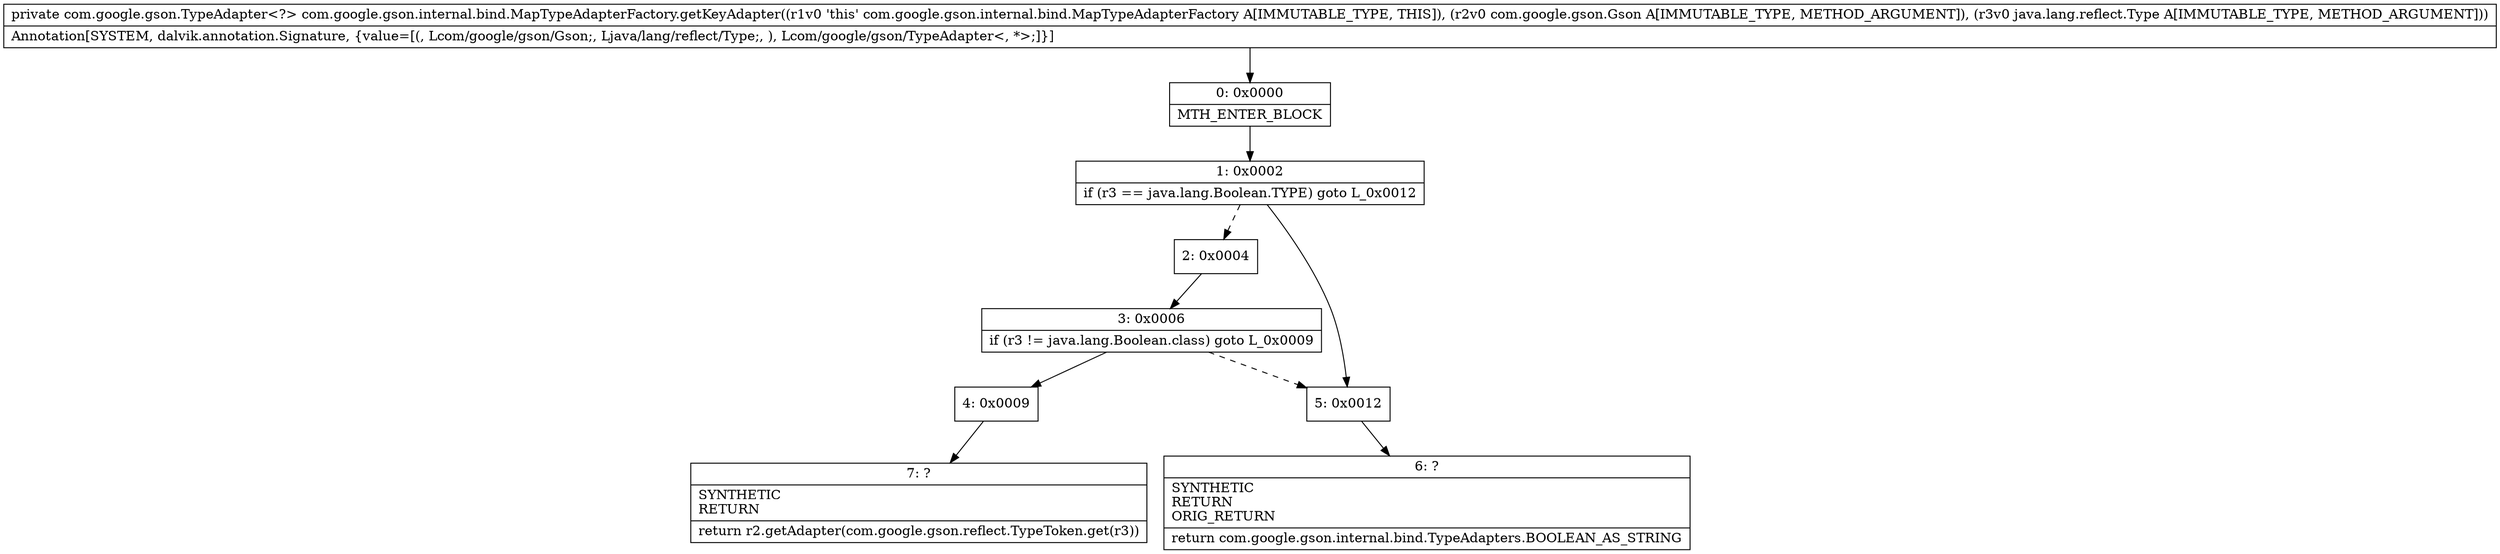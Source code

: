 digraph "CFG forcom.google.gson.internal.bind.MapTypeAdapterFactory.getKeyAdapter(Lcom\/google\/gson\/Gson;Ljava\/lang\/reflect\/Type;)Lcom\/google\/gson\/TypeAdapter;" {
Node_0 [shape=record,label="{0\:\ 0x0000|MTH_ENTER_BLOCK\l}"];
Node_1 [shape=record,label="{1\:\ 0x0002|if (r3 == java.lang.Boolean.TYPE) goto L_0x0012\l}"];
Node_2 [shape=record,label="{2\:\ 0x0004}"];
Node_3 [shape=record,label="{3\:\ 0x0006|if (r3 != java.lang.Boolean.class) goto L_0x0009\l}"];
Node_4 [shape=record,label="{4\:\ 0x0009}"];
Node_5 [shape=record,label="{5\:\ 0x0012}"];
Node_6 [shape=record,label="{6\:\ ?|SYNTHETIC\lRETURN\lORIG_RETURN\l|return com.google.gson.internal.bind.TypeAdapters.BOOLEAN_AS_STRING\l}"];
Node_7 [shape=record,label="{7\:\ ?|SYNTHETIC\lRETURN\l|return r2.getAdapter(com.google.gson.reflect.TypeToken.get(r3))\l}"];
MethodNode[shape=record,label="{private com.google.gson.TypeAdapter\<?\> com.google.gson.internal.bind.MapTypeAdapterFactory.getKeyAdapter((r1v0 'this' com.google.gson.internal.bind.MapTypeAdapterFactory A[IMMUTABLE_TYPE, THIS]), (r2v0 com.google.gson.Gson A[IMMUTABLE_TYPE, METHOD_ARGUMENT]), (r3v0 java.lang.reflect.Type A[IMMUTABLE_TYPE, METHOD_ARGUMENT]))  | Annotation[SYSTEM, dalvik.annotation.Signature, \{value=[(, Lcom\/google\/gson\/Gson;, Ljava\/lang\/reflect\/Type;, ), Lcom\/google\/gson\/TypeAdapter\<, *\>;]\}]\l}"];
MethodNode -> Node_0;
Node_0 -> Node_1;
Node_1 -> Node_2[style=dashed];
Node_1 -> Node_5;
Node_2 -> Node_3;
Node_3 -> Node_4;
Node_3 -> Node_5[style=dashed];
Node_4 -> Node_7;
Node_5 -> Node_6;
}


